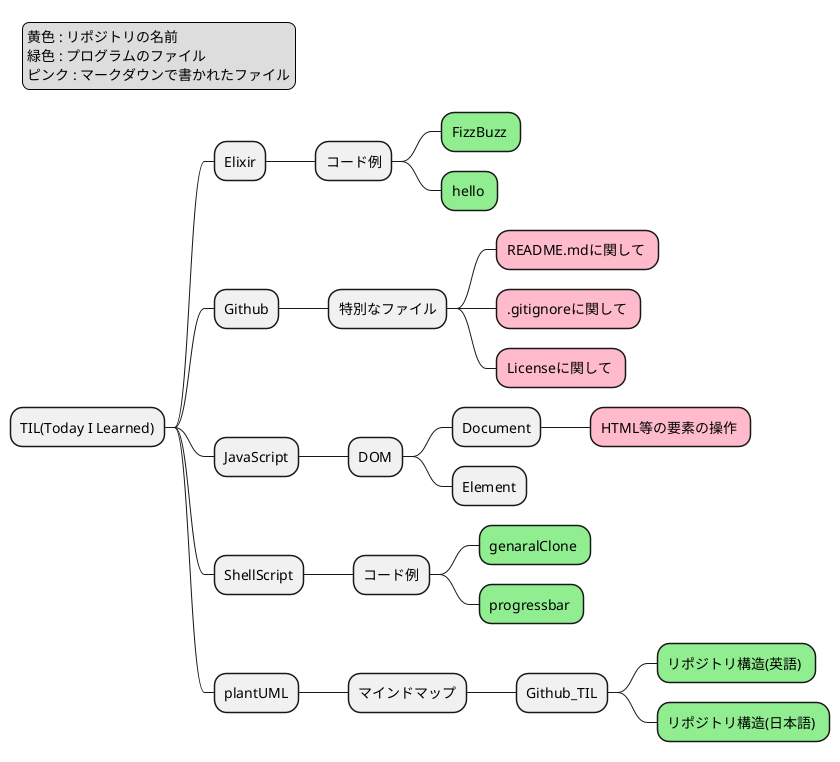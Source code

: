 @startmindmap RepositoryStructureJ

<style>
mindmapDiagram {
  .green {
    BackgroundColor #90ee90
  }
  .rose {
    BackgroundColor #FFBBCC
  }
}
</style>

* TIL(Today I Learned)

** Elixir
*** コード例
**** FizzBuzz <<green>>
**** hello <<green>>

** Github
*** 特別なファイル
**** README.mdに関して <<rose>>
**** .gitignoreに関して <<rose>>
**** Licenseに関して <<rose>>

** JavaScript
*** DOM
**** Document
***** HTML等の要素の操作 <<rose>>
**** Element

** ShellScript
*** コード例
**** genaralClone <<green>>
**** progressbar <<green>>

** plantUML
*** マインドマップ
**** Github_TIL
***** リポジトリ構造(英語) <<green>>
***** リポジトリ構造(日本語) <<green>>


legend top left
    黄色 : リポジトリの名前
    緑色 : プログラムのファイル
    ピンク : マークダウンで書かれたファイル
endlegend

@endmindmap
